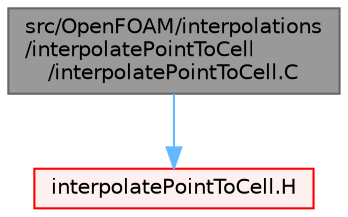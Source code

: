 digraph "src/OpenFOAM/interpolations/interpolatePointToCell/interpolatePointToCell.C"
{
 // LATEX_PDF_SIZE
  bgcolor="transparent";
  edge [fontname=Helvetica,fontsize=10,labelfontname=Helvetica,labelfontsize=10];
  node [fontname=Helvetica,fontsize=10,shape=box,height=0.2,width=0.4];
  Node1 [id="Node000001",label="src/OpenFOAM/interpolations\l/interpolatePointToCell\l/interpolatePointToCell.C",height=0.2,width=0.4,color="gray40", fillcolor="grey60", style="filled", fontcolor="black",tooltip=" "];
  Node1 -> Node2 [id="edge1_Node000001_Node000002",color="steelblue1",style="solid",tooltip=" "];
  Node2 [id="Node000002",label="interpolatePointToCell.H",height=0.2,width=0.4,color="red", fillcolor="#FFF0F0", style="filled",URL="$interpolatePointToCell_8H.html",tooltip="Interpolates (averages) the vertex values to the cell center."];
}
